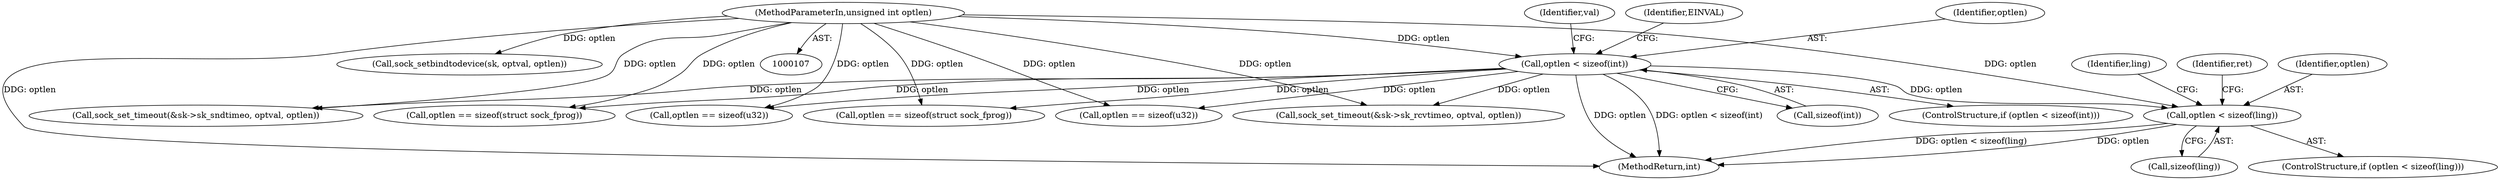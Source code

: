 digraph "0_linux_b98b0bc8c431e3ceb4b26b0dfc8db509518fb290@API" {
"1000356" [label="(Call,optlen < sizeof(ling))"];
"1000137" [label="(Call,optlen < sizeof(int))"];
"1000112" [label="(MethodParameterIn,unsigned int optlen)"];
"1000137" [label="(Call,optlen < sizeof(int))"];
"1000596" [label="(Call,optlen == sizeof(struct sock_fprog))"];
"1000362" [label="(Identifier,ret)"];
"1000146" [label="(Identifier,val)"];
"1000688" [label="(Call,optlen == sizeof(u32))"];
"1000627" [label="(Call,optlen == sizeof(u32))"];
"1000657" [label="(Call,optlen == sizeof(struct sock_fprog))"];
"1000355" [label="(ControlStructure,if (optlen < sizeof(ling)))"];
"1000112" [label="(MethodParameterIn,unsigned int optlen)"];
"1000356" [label="(Call,optlen < sizeof(ling))"];
"1000139" [label="(Call,sizeof(int))"];
"1000571" [label="(Call,sock_set_timeout(&sk->sk_rcvtimeo, optval, optlen))"];
"1000358" [label="(Call,sizeof(ling))"];
"1000143" [label="(Identifier,EINVAL)"];
"1000136" [label="(ControlStructure,if (optlen < sizeof(int)))"];
"1000132" [label="(Call,sock_setbindtodevice(sk, optval, optlen))"];
"1000138" [label="(Identifier,optlen)"];
"1000357" [label="(Identifier,optlen)"];
"1000890" [label="(MethodReturn,int)"];
"1000369" [label="(Identifier,ling)"];
"1000582" [label="(Call,sock_set_timeout(&sk->sk_sndtimeo, optval, optlen))"];
"1000356" -> "1000355"  [label="AST: "];
"1000356" -> "1000358"  [label="CFG: "];
"1000357" -> "1000356"  [label="AST: "];
"1000358" -> "1000356"  [label="AST: "];
"1000362" -> "1000356"  [label="CFG: "];
"1000369" -> "1000356"  [label="CFG: "];
"1000356" -> "1000890"  [label="DDG: optlen < sizeof(ling)"];
"1000356" -> "1000890"  [label="DDG: optlen"];
"1000137" -> "1000356"  [label="DDG: optlen"];
"1000112" -> "1000356"  [label="DDG: optlen"];
"1000137" -> "1000136"  [label="AST: "];
"1000137" -> "1000139"  [label="CFG: "];
"1000138" -> "1000137"  [label="AST: "];
"1000139" -> "1000137"  [label="AST: "];
"1000143" -> "1000137"  [label="CFG: "];
"1000146" -> "1000137"  [label="CFG: "];
"1000137" -> "1000890"  [label="DDG: optlen"];
"1000137" -> "1000890"  [label="DDG: optlen < sizeof(int)"];
"1000112" -> "1000137"  [label="DDG: optlen"];
"1000137" -> "1000571"  [label="DDG: optlen"];
"1000137" -> "1000582"  [label="DDG: optlen"];
"1000137" -> "1000596"  [label="DDG: optlen"];
"1000137" -> "1000627"  [label="DDG: optlen"];
"1000137" -> "1000657"  [label="DDG: optlen"];
"1000137" -> "1000688"  [label="DDG: optlen"];
"1000112" -> "1000107"  [label="AST: "];
"1000112" -> "1000890"  [label="DDG: optlen"];
"1000112" -> "1000132"  [label="DDG: optlen"];
"1000112" -> "1000571"  [label="DDG: optlen"];
"1000112" -> "1000582"  [label="DDG: optlen"];
"1000112" -> "1000596"  [label="DDG: optlen"];
"1000112" -> "1000627"  [label="DDG: optlen"];
"1000112" -> "1000657"  [label="DDG: optlen"];
"1000112" -> "1000688"  [label="DDG: optlen"];
}
